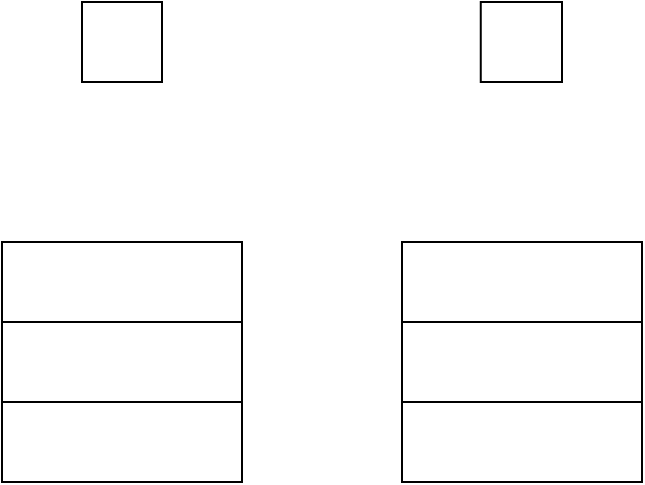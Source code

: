 <mxfile version="22.1.21" type="github">
  <diagram name="Page-1" id="E7rhmFAOxq20Wj8GvHpV">
    <mxGraphModel dx="382" dy="242" grid="1" gridSize="10" guides="1" tooltips="1" connect="1" arrows="1" fold="1" page="1" pageScale="1" pageWidth="850" pageHeight="1100" math="0" shadow="0">
      <root>
        <mxCell id="0" />
        <mxCell id="1" parent="0" />
        <mxCell id="W6vPhULw8ssnnTZs0-5c-1" value="" style="rounded=0;whiteSpace=wrap;html=1;" vertex="1" parent="1">
          <mxGeometry x="200" y="400" width="120" height="40" as="geometry" />
        </mxCell>
        <mxCell id="W6vPhULw8ssnnTZs0-5c-2" value="" style="rounded=0;whiteSpace=wrap;html=1;" vertex="1" parent="1">
          <mxGeometry x="400" y="400" width="120" height="40" as="geometry" />
        </mxCell>
        <mxCell id="W6vPhULw8ssnnTZs0-5c-3" value="" style="rounded=0;whiteSpace=wrap;html=1;" vertex="1" parent="1">
          <mxGeometry x="400" y="320" width="120" height="40" as="geometry" />
        </mxCell>
        <mxCell id="W6vPhULw8ssnnTZs0-5c-4" value="" style="rounded=0;whiteSpace=wrap;html=1;" vertex="1" parent="1">
          <mxGeometry x="400" y="360" width="120" height="40" as="geometry" />
        </mxCell>
        <mxCell id="W6vPhULw8ssnnTZs0-5c-5" value="" style="rounded=0;whiteSpace=wrap;html=1;" vertex="1" parent="1">
          <mxGeometry x="200" y="320" width="120" height="40" as="geometry" />
        </mxCell>
        <mxCell id="W6vPhULw8ssnnTZs0-5c-6" value="" style="rounded=0;whiteSpace=wrap;html=1;" vertex="1" parent="1">
          <mxGeometry x="200" y="360" width="120" height="40" as="geometry" />
        </mxCell>
        <mxCell id="W6vPhULw8ssnnTZs0-5c-7" value="" style="rounded=0;whiteSpace=wrap;html=1;" vertex="1" parent="1">
          <mxGeometry x="240" y="200" width="40" height="40" as="geometry" />
        </mxCell>
        <mxCell id="W6vPhULw8ssnnTZs0-5c-8" value="" style="rounded=0;whiteSpace=wrap;html=1;" vertex="1" parent="1">
          <mxGeometry x="439.38" y="200" width="40.62" height="40" as="geometry" />
        </mxCell>
      </root>
    </mxGraphModel>
  </diagram>
</mxfile>
